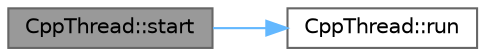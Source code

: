 digraph "CppThread::start"
{
 // LATEX_PDF_SIZE
  bgcolor="transparent";
  edge [fontname=Helvetica,fontsize=10,labelfontname=Helvetica,labelfontsize=10];
  node [fontname=Helvetica,fontsize=10,shape=box,height=0.2,width=0.4];
  rankdir="LR";
  Node1 [label="CppThread::start",height=0.2,width=0.4,color="gray40", fillcolor="grey60", style="filled", fontcolor="black",tooltip=" "];
  Node1 -> Node2 [color="steelblue1",style="solid"];
  Node2 [label="CppThread::run",height=0.2,width=0.4,color="grey40", fillcolor="white", style="filled",URL="$class_cpp_thread.html#a792b79e72250710147c452648def4a78",tooltip=" "];
}
